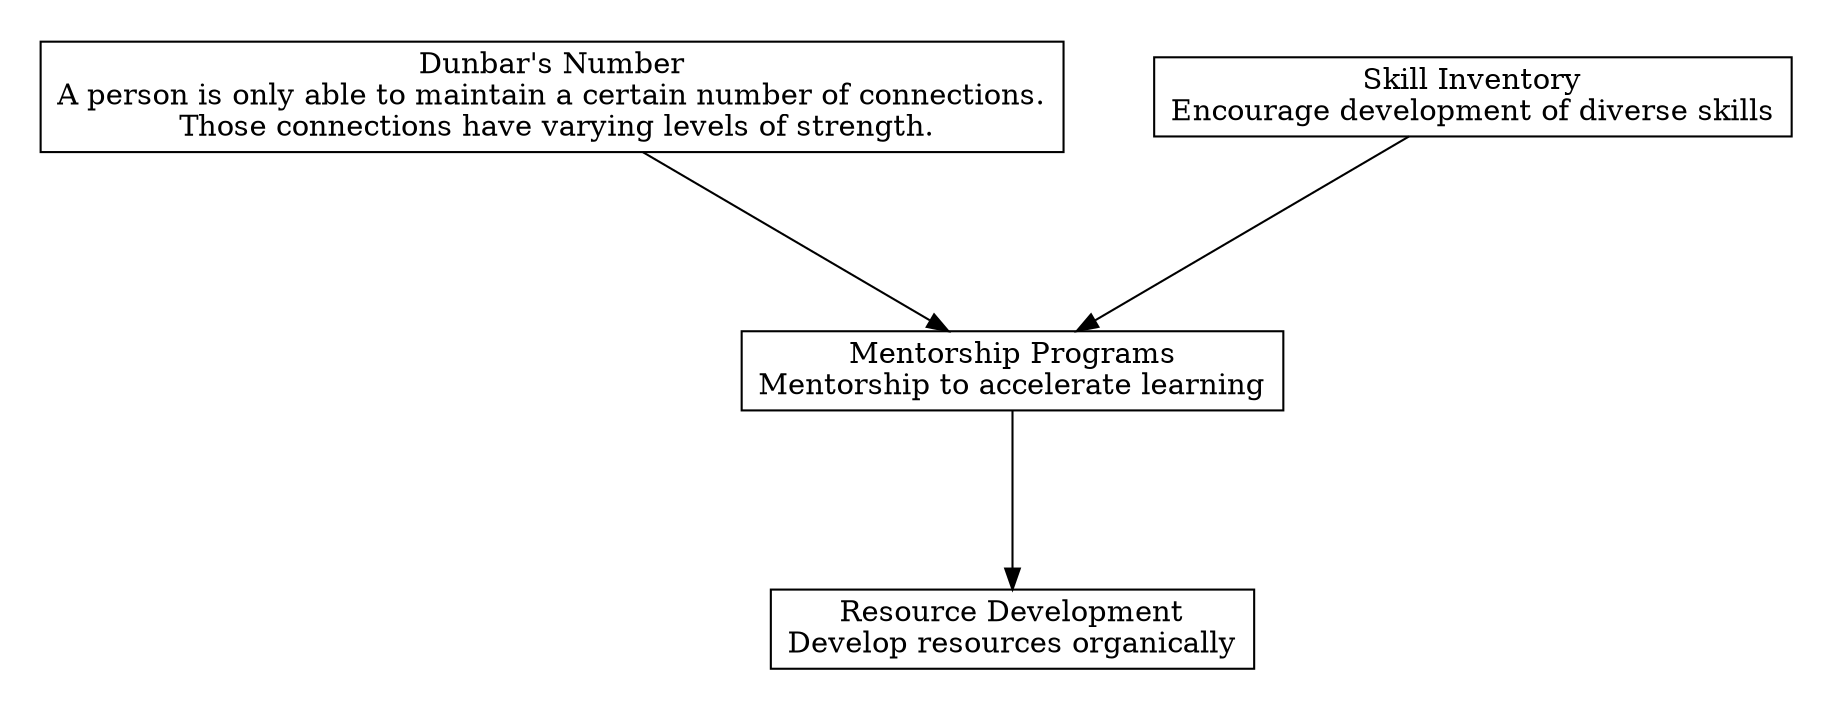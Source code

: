 digraph "" {
	graph [nodesep=0.6,
		rankdir=TB,
		ranksep=1.2
	];
	node [label="\N",
		shape=box
	];
	subgraph cluster_predecessors {
		graph [rank=max,
			style=invis
		];
		"Skill Inventory"	[label="Skill Inventory\nEncourage development of diverse skills"];
		"Dunbar's Number"	[label="Dunbar's Number\nA person is only able to maintain a certain number of connections.\n Those connections have varying levels of strength."];
	}
	subgraph cluster_descendants {
		graph [rank=min,
			style=invis
		];
		"Resource Development"	[label="Resource Development\nDevelop resources organically"];
	}
	"Mentorship Programs"	[label="Mentorship Programs\nMentorship to accelerate learning"];
	"Mentorship Programs" -> "Resource Development";
	"Skill Inventory" -> "Mentorship Programs";
	"Dunbar's Number" -> "Mentorship Programs";
}
